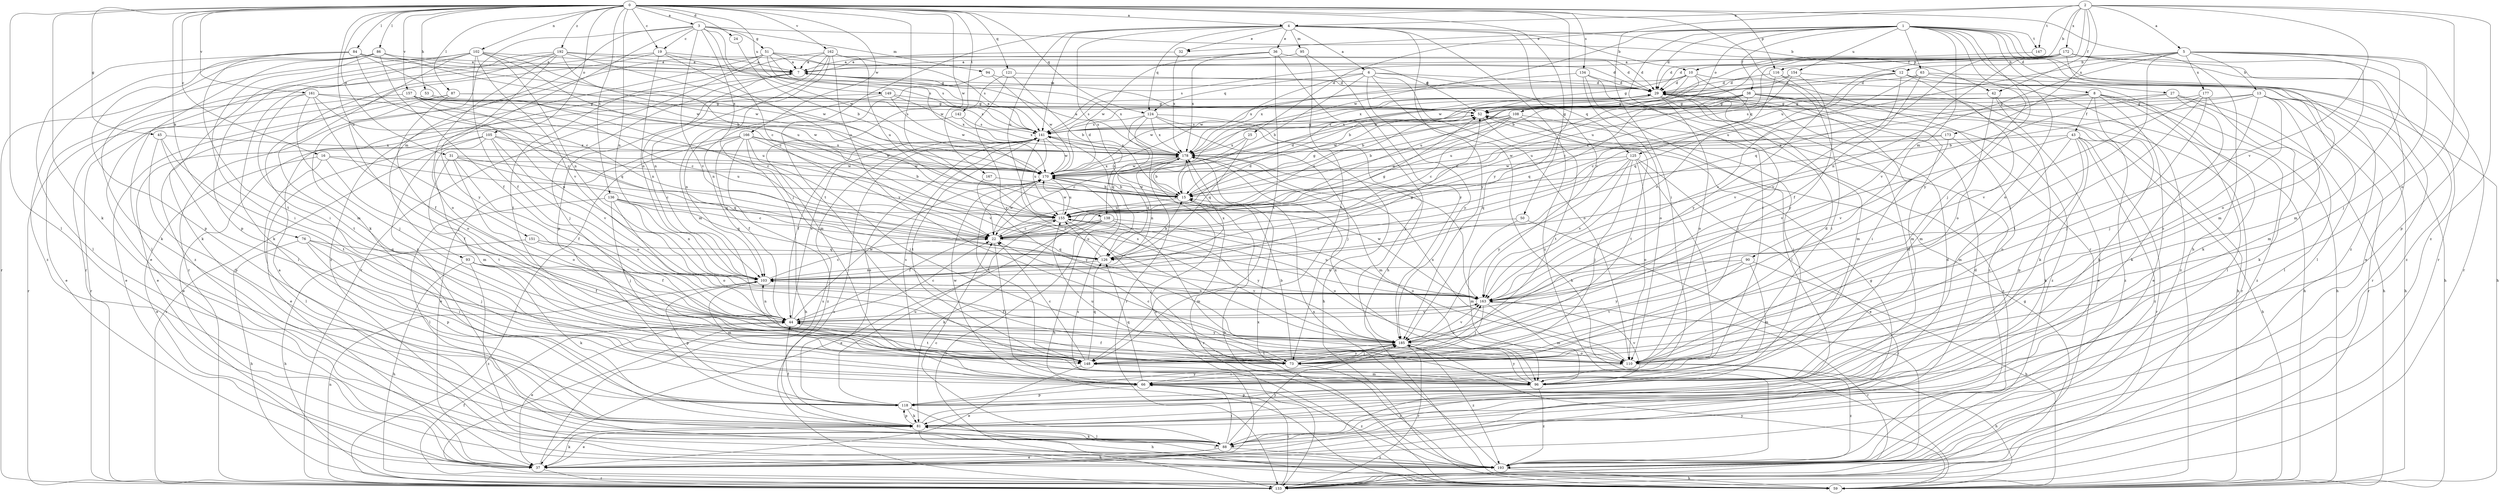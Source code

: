 strict digraph  {
0;
1;
2;
3;
4;
5;
6;
7;
8;
10;
12;
13;
15;
16;
19;
22;
24;
25;
27;
29;
31;
32;
36;
37;
38;
42;
43;
44;
45;
50;
51;
52;
53;
59;
63;
66;
73;
76;
81;
84;
86;
87;
88;
90;
93;
94;
95;
96;
102;
103;
105;
108;
110;
116;
118;
121;
124;
125;
126;
133;
134;
136;
138;
141;
142;
147;
148;
149;
151;
154;
155;
157;
161;
162;
163;
166;
167;
170;
172;
173;
177;
178;
185;
192;
193;
0 -> 3  [label=a];
0 -> 4  [label=a];
0 -> 16  [label=c];
0 -> 19  [label=c];
0 -> 24  [label=d];
0 -> 31  [label=e];
0 -> 45  [label=g];
0 -> 50  [label=g];
0 -> 53  [label=h];
0 -> 59  [label=h];
0 -> 76  [label=k];
0 -> 81  [label=k];
0 -> 84  [label=l];
0 -> 86  [label=l];
0 -> 87  [label=l];
0 -> 88  [label=l];
0 -> 102  [label=n];
0 -> 103  [label=n];
0 -> 105  [label=o];
0 -> 116  [label=p];
0 -> 121  [label=q];
0 -> 124  [label=q];
0 -> 133  [label=r];
0 -> 134  [label=s];
0 -> 136  [label=s];
0 -> 138  [label=s];
0 -> 142  [label=t];
0 -> 149  [label=u];
0 -> 151  [label=u];
0 -> 157  [label=v];
0 -> 161  [label=v];
0 -> 162  [label=v];
0 -> 166  [label=w];
0 -> 167  [label=w];
0 -> 185  [label=y];
0 -> 192  [label=z];
1 -> 8  [label=b];
1 -> 25  [label=d];
1 -> 27  [label=d];
1 -> 29  [label=d];
1 -> 32  [label=e];
1 -> 38  [label=f];
1 -> 63  [label=i];
1 -> 66  [label=i];
1 -> 73  [label=j];
1 -> 90  [label=m];
1 -> 108  [label=o];
1 -> 110  [label=o];
1 -> 133  [label=r];
1 -> 147  [label=t];
1 -> 154  [label=u];
1 -> 170  [label=w];
1 -> 185  [label=y];
1 -> 193  [label=z];
2 -> 4  [label=a];
2 -> 5  [label=a];
2 -> 10  [label=b];
2 -> 42  [label=f];
2 -> 66  [label=i];
2 -> 110  [label=o];
2 -> 147  [label=t];
2 -> 155  [label=u];
2 -> 163  [label=v];
2 -> 172  [label=x];
2 -> 173  [label=x];
2 -> 193  [label=z];
3 -> 19  [label=c];
3 -> 22  [label=c];
3 -> 42  [label=f];
3 -> 51  [label=g];
3 -> 73  [label=j];
3 -> 81  [label=k];
3 -> 93  [label=m];
3 -> 94  [label=m];
3 -> 163  [label=v];
3 -> 170  [label=w];
3 -> 193  [label=z];
4 -> 6  [label=a];
4 -> 10  [label=b];
4 -> 12  [label=b];
4 -> 32  [label=e];
4 -> 36  [label=e];
4 -> 95  [label=m];
4 -> 124  [label=q];
4 -> 138  [label=s];
4 -> 141  [label=s];
4 -> 148  [label=t];
4 -> 155  [label=u];
4 -> 163  [label=v];
4 -> 185  [label=y];
4 -> 193  [label=z];
5 -> 12  [label=b];
5 -> 13  [label=b];
5 -> 73  [label=j];
5 -> 96  [label=m];
5 -> 103  [label=n];
5 -> 110  [label=o];
5 -> 116  [label=p];
5 -> 118  [label=p];
5 -> 148  [label=t];
5 -> 155  [label=u];
5 -> 177  [label=x];
6 -> 15  [label=b];
6 -> 29  [label=d];
6 -> 59  [label=h];
6 -> 110  [label=o];
6 -> 124  [label=q];
6 -> 125  [label=q];
6 -> 178  [label=x];
6 -> 185  [label=y];
7 -> 29  [label=d];
7 -> 73  [label=j];
7 -> 103  [label=n];
7 -> 178  [label=x];
8 -> 22  [label=c];
8 -> 37  [label=e];
8 -> 43  [label=f];
8 -> 52  [label=g];
8 -> 59  [label=h];
8 -> 81  [label=k];
8 -> 88  [label=l];
8 -> 155  [label=u];
8 -> 193  [label=z];
10 -> 15  [label=b];
10 -> 29  [label=d];
10 -> 52  [label=g];
10 -> 66  [label=i];
10 -> 125  [label=q];
10 -> 155  [label=u];
10 -> 170  [label=w];
12 -> 29  [label=d];
12 -> 88  [label=l];
12 -> 110  [label=o];
12 -> 126  [label=q];
12 -> 133  [label=r];
12 -> 163  [label=v];
12 -> 178  [label=x];
13 -> 15  [label=b];
13 -> 52  [label=g];
13 -> 59  [label=h];
13 -> 73  [label=j];
13 -> 96  [label=m];
13 -> 110  [label=o];
13 -> 133  [label=r];
13 -> 141  [label=s];
15 -> 29  [label=d];
15 -> 52  [label=g];
15 -> 133  [label=r];
15 -> 141  [label=s];
15 -> 155  [label=u];
15 -> 170  [label=w];
16 -> 22  [label=c];
16 -> 37  [label=e];
16 -> 44  [label=f];
16 -> 88  [label=l];
16 -> 170  [label=w];
19 -> 7  [label=a];
19 -> 103  [label=n];
19 -> 133  [label=r];
19 -> 141  [label=s];
19 -> 155  [label=u];
19 -> 193  [label=z];
22 -> 29  [label=d];
22 -> 52  [label=g];
22 -> 66  [label=i];
22 -> 126  [label=q];
22 -> 170  [label=w];
24 -> 15  [label=b];
25 -> 22  [label=c];
25 -> 126  [label=q];
25 -> 178  [label=x];
27 -> 52  [label=g];
27 -> 59  [label=h];
27 -> 81  [label=k];
27 -> 88  [label=l];
27 -> 163  [label=v];
29 -> 52  [label=g];
29 -> 59  [label=h];
29 -> 73  [label=j];
29 -> 96  [label=m];
29 -> 110  [label=o];
29 -> 141  [label=s];
29 -> 170  [label=w];
29 -> 193  [label=z];
31 -> 15  [label=b];
31 -> 44  [label=f];
31 -> 110  [label=o];
31 -> 126  [label=q];
31 -> 148  [label=t];
31 -> 170  [label=w];
32 -> 7  [label=a];
32 -> 178  [label=x];
36 -> 7  [label=a];
36 -> 29  [label=d];
36 -> 59  [label=h];
36 -> 148  [label=t];
36 -> 170  [label=w];
36 -> 178  [label=x];
37 -> 81  [label=k];
37 -> 133  [label=r];
37 -> 141  [label=s];
37 -> 178  [label=x];
38 -> 15  [label=b];
38 -> 22  [label=c];
38 -> 52  [label=g];
38 -> 66  [label=i];
38 -> 81  [label=k];
38 -> 96  [label=m];
38 -> 126  [label=q];
38 -> 133  [label=r];
38 -> 155  [label=u];
38 -> 178  [label=x];
38 -> 193  [label=z];
42 -> 37  [label=e];
42 -> 52  [label=g];
42 -> 59  [label=h];
42 -> 96  [label=m];
43 -> 59  [label=h];
43 -> 81  [label=k];
43 -> 96  [label=m];
43 -> 118  [label=p];
43 -> 133  [label=r];
43 -> 163  [label=v];
43 -> 178  [label=x];
43 -> 193  [label=z];
44 -> 22  [label=c];
44 -> 37  [label=e];
44 -> 103  [label=n];
44 -> 141  [label=s];
44 -> 148  [label=t];
44 -> 163  [label=v];
44 -> 170  [label=w];
44 -> 185  [label=y];
45 -> 66  [label=i];
45 -> 118  [label=p];
45 -> 148  [label=t];
45 -> 178  [label=x];
50 -> 22  [label=c];
50 -> 96  [label=m];
50 -> 133  [label=r];
51 -> 7  [label=a];
51 -> 29  [label=d];
51 -> 52  [label=g];
51 -> 133  [label=r];
51 -> 141  [label=s];
51 -> 148  [label=t];
51 -> 170  [label=w];
51 -> 193  [label=z];
52 -> 141  [label=s];
52 -> 148  [label=t];
52 -> 155  [label=u];
52 -> 193  [label=z];
53 -> 22  [label=c];
53 -> 52  [label=g];
53 -> 133  [label=r];
59 -> 44  [label=f];
59 -> 141  [label=s];
59 -> 178  [label=x];
59 -> 185  [label=y];
63 -> 29  [label=d];
63 -> 44  [label=f];
63 -> 59  [label=h];
63 -> 81  [label=k];
63 -> 163  [label=v];
66 -> 118  [label=p];
66 -> 126  [label=q];
66 -> 141  [label=s];
66 -> 170  [label=w];
66 -> 193  [label=z];
73 -> 15  [label=b];
73 -> 22  [label=c];
73 -> 44  [label=f];
73 -> 185  [label=y];
73 -> 193  [label=z];
76 -> 59  [label=h];
76 -> 66  [label=i];
76 -> 73  [label=j];
76 -> 118  [label=p];
76 -> 126  [label=q];
81 -> 29  [label=d];
81 -> 37  [label=e];
81 -> 44  [label=f];
81 -> 59  [label=h];
81 -> 88  [label=l];
81 -> 118  [label=p];
81 -> 193  [label=z];
84 -> 7  [label=a];
84 -> 15  [label=b];
84 -> 22  [label=c];
84 -> 52  [label=g];
84 -> 88  [label=l];
84 -> 118  [label=p];
84 -> 148  [label=t];
84 -> 178  [label=x];
86 -> 7  [label=a];
86 -> 44  [label=f];
86 -> 66  [label=i];
86 -> 81  [label=k];
86 -> 88  [label=l];
86 -> 170  [label=w];
86 -> 193  [label=z];
87 -> 37  [label=e];
87 -> 52  [label=g];
87 -> 73  [label=j];
87 -> 110  [label=o];
87 -> 141  [label=s];
88 -> 22  [label=c];
88 -> 29  [label=d];
88 -> 37  [label=e];
88 -> 52  [label=g];
88 -> 66  [label=i];
88 -> 81  [label=k];
88 -> 185  [label=y];
88 -> 193  [label=z];
90 -> 59  [label=h];
90 -> 96  [label=m];
90 -> 103  [label=n];
90 -> 148  [label=t];
90 -> 185  [label=y];
93 -> 44  [label=f];
93 -> 59  [label=h];
93 -> 81  [label=k];
93 -> 103  [label=n];
93 -> 193  [label=z];
94 -> 29  [label=d];
94 -> 103  [label=n];
94 -> 170  [label=w];
95 -> 7  [label=a];
95 -> 148  [label=t];
95 -> 185  [label=y];
96 -> 118  [label=p];
96 -> 155  [label=u];
96 -> 163  [label=v];
96 -> 178  [label=x];
96 -> 185  [label=y];
96 -> 193  [label=z];
102 -> 7  [label=a];
102 -> 22  [label=c];
102 -> 44  [label=f];
102 -> 81  [label=k];
102 -> 96  [label=m];
102 -> 103  [label=n];
102 -> 118  [label=p];
102 -> 133  [label=r];
102 -> 163  [label=v];
102 -> 170  [label=w];
103 -> 22  [label=c];
103 -> 52  [label=g];
103 -> 96  [label=m];
103 -> 118  [label=p];
103 -> 163  [label=v];
103 -> 178  [label=x];
105 -> 37  [label=e];
105 -> 96  [label=m];
105 -> 110  [label=o];
105 -> 133  [label=r];
105 -> 155  [label=u];
105 -> 163  [label=v];
105 -> 178  [label=x];
108 -> 15  [label=b];
108 -> 22  [label=c];
108 -> 66  [label=i];
108 -> 141  [label=s];
108 -> 148  [label=t];
108 -> 155  [label=u];
108 -> 170  [label=w];
110 -> 29  [label=d];
110 -> 59  [label=h];
110 -> 66  [label=i];
110 -> 178  [label=x];
110 -> 193  [label=z];
116 -> 29  [label=d];
116 -> 163  [label=v];
116 -> 185  [label=y];
116 -> 193  [label=z];
118 -> 29  [label=d];
118 -> 59  [label=h];
118 -> 81  [label=k];
118 -> 141  [label=s];
118 -> 155  [label=u];
118 -> 185  [label=y];
121 -> 15  [label=b];
121 -> 29  [label=d];
121 -> 96  [label=m];
121 -> 185  [label=y];
124 -> 59  [label=h];
124 -> 73  [label=j];
124 -> 126  [label=q];
124 -> 133  [label=r];
124 -> 141  [label=s];
124 -> 178  [label=x];
124 -> 185  [label=y];
125 -> 37  [label=e];
125 -> 66  [label=i];
125 -> 73  [label=j];
125 -> 110  [label=o];
125 -> 126  [label=q];
125 -> 163  [label=v];
125 -> 170  [label=w];
125 -> 185  [label=y];
126 -> 15  [label=b];
126 -> 103  [label=n];
126 -> 155  [label=u];
133 -> 52  [label=g];
133 -> 66  [label=i];
133 -> 103  [label=n];
133 -> 141  [label=s];
134 -> 29  [label=d];
134 -> 88  [label=l];
134 -> 110  [label=o];
134 -> 178  [label=x];
134 -> 193  [label=z];
136 -> 22  [label=c];
136 -> 73  [label=j];
136 -> 88  [label=l];
136 -> 103  [label=n];
136 -> 110  [label=o];
136 -> 126  [label=q];
136 -> 155  [label=u];
138 -> 22  [label=c];
138 -> 37  [label=e];
138 -> 81  [label=k];
138 -> 96  [label=m];
138 -> 110  [label=o];
138 -> 133  [label=r];
141 -> 7  [label=a];
141 -> 44  [label=f];
141 -> 52  [label=g];
141 -> 148  [label=t];
141 -> 155  [label=u];
141 -> 170  [label=w];
141 -> 178  [label=x];
142 -> 37  [label=e];
142 -> 141  [label=s];
142 -> 178  [label=x];
147 -> 29  [label=d];
148 -> 22  [label=c];
148 -> 37  [label=e];
148 -> 96  [label=m];
148 -> 126  [label=q];
148 -> 163  [label=v];
149 -> 37  [label=e];
149 -> 52  [label=g];
149 -> 103  [label=n];
149 -> 170  [label=w];
149 -> 178  [label=x];
151 -> 44  [label=f];
151 -> 59  [label=h];
151 -> 126  [label=q];
154 -> 22  [label=c];
154 -> 29  [label=d];
154 -> 59  [label=h];
154 -> 170  [label=w];
154 -> 185  [label=y];
155 -> 22  [label=c];
155 -> 44  [label=f];
155 -> 73  [label=j];
155 -> 110  [label=o];
155 -> 170  [label=w];
155 -> 185  [label=y];
157 -> 22  [label=c];
157 -> 52  [label=g];
157 -> 103  [label=n];
157 -> 126  [label=q];
157 -> 133  [label=r];
157 -> 170  [label=w];
161 -> 22  [label=c];
161 -> 37  [label=e];
161 -> 44  [label=f];
161 -> 52  [label=g];
161 -> 73  [label=j];
161 -> 148  [label=t];
161 -> 155  [label=u];
162 -> 7  [label=a];
162 -> 96  [label=m];
162 -> 103  [label=n];
162 -> 118  [label=p];
162 -> 133  [label=r];
162 -> 141  [label=s];
162 -> 155  [label=u];
162 -> 185  [label=y];
163 -> 44  [label=f];
163 -> 73  [label=j];
163 -> 96  [label=m];
163 -> 103  [label=n];
163 -> 133  [label=r];
163 -> 155  [label=u];
163 -> 170  [label=w];
166 -> 37  [label=e];
166 -> 44  [label=f];
166 -> 59  [label=h];
166 -> 73  [label=j];
166 -> 133  [label=r];
166 -> 163  [label=v];
166 -> 170  [label=w];
166 -> 178  [label=x];
166 -> 193  [label=z];
167 -> 15  [label=b];
167 -> 185  [label=y];
170 -> 15  [label=b];
170 -> 29  [label=d];
170 -> 59  [label=h];
170 -> 148  [label=t];
170 -> 155  [label=u];
170 -> 178  [label=x];
172 -> 7  [label=a];
172 -> 15  [label=b];
172 -> 29  [label=d];
172 -> 37  [label=e];
172 -> 96  [label=m];
172 -> 126  [label=q];
172 -> 133  [label=r];
172 -> 141  [label=s];
172 -> 155  [label=u];
172 -> 163  [label=v];
172 -> 170  [label=w];
172 -> 193  [label=z];
173 -> 110  [label=o];
173 -> 163  [label=v];
173 -> 170  [label=w];
173 -> 178  [label=x];
177 -> 52  [label=g];
177 -> 73  [label=j];
177 -> 81  [label=k];
177 -> 148  [label=t];
177 -> 163  [label=v];
178 -> 7  [label=a];
178 -> 15  [label=b];
178 -> 96  [label=m];
178 -> 103  [label=n];
178 -> 126  [label=q];
178 -> 163  [label=v];
178 -> 170  [label=w];
185 -> 73  [label=j];
185 -> 110  [label=o];
185 -> 133  [label=r];
185 -> 141  [label=s];
185 -> 148  [label=t];
185 -> 163  [label=v];
185 -> 193  [label=z];
192 -> 7  [label=a];
192 -> 29  [label=d];
192 -> 37  [label=e];
192 -> 66  [label=i];
192 -> 81  [label=k];
192 -> 110  [label=o];
192 -> 155  [label=u];
192 -> 170  [label=w];
192 -> 185  [label=y];
193 -> 7  [label=a];
193 -> 15  [label=b];
193 -> 59  [label=h];
193 -> 178  [label=x];
}
